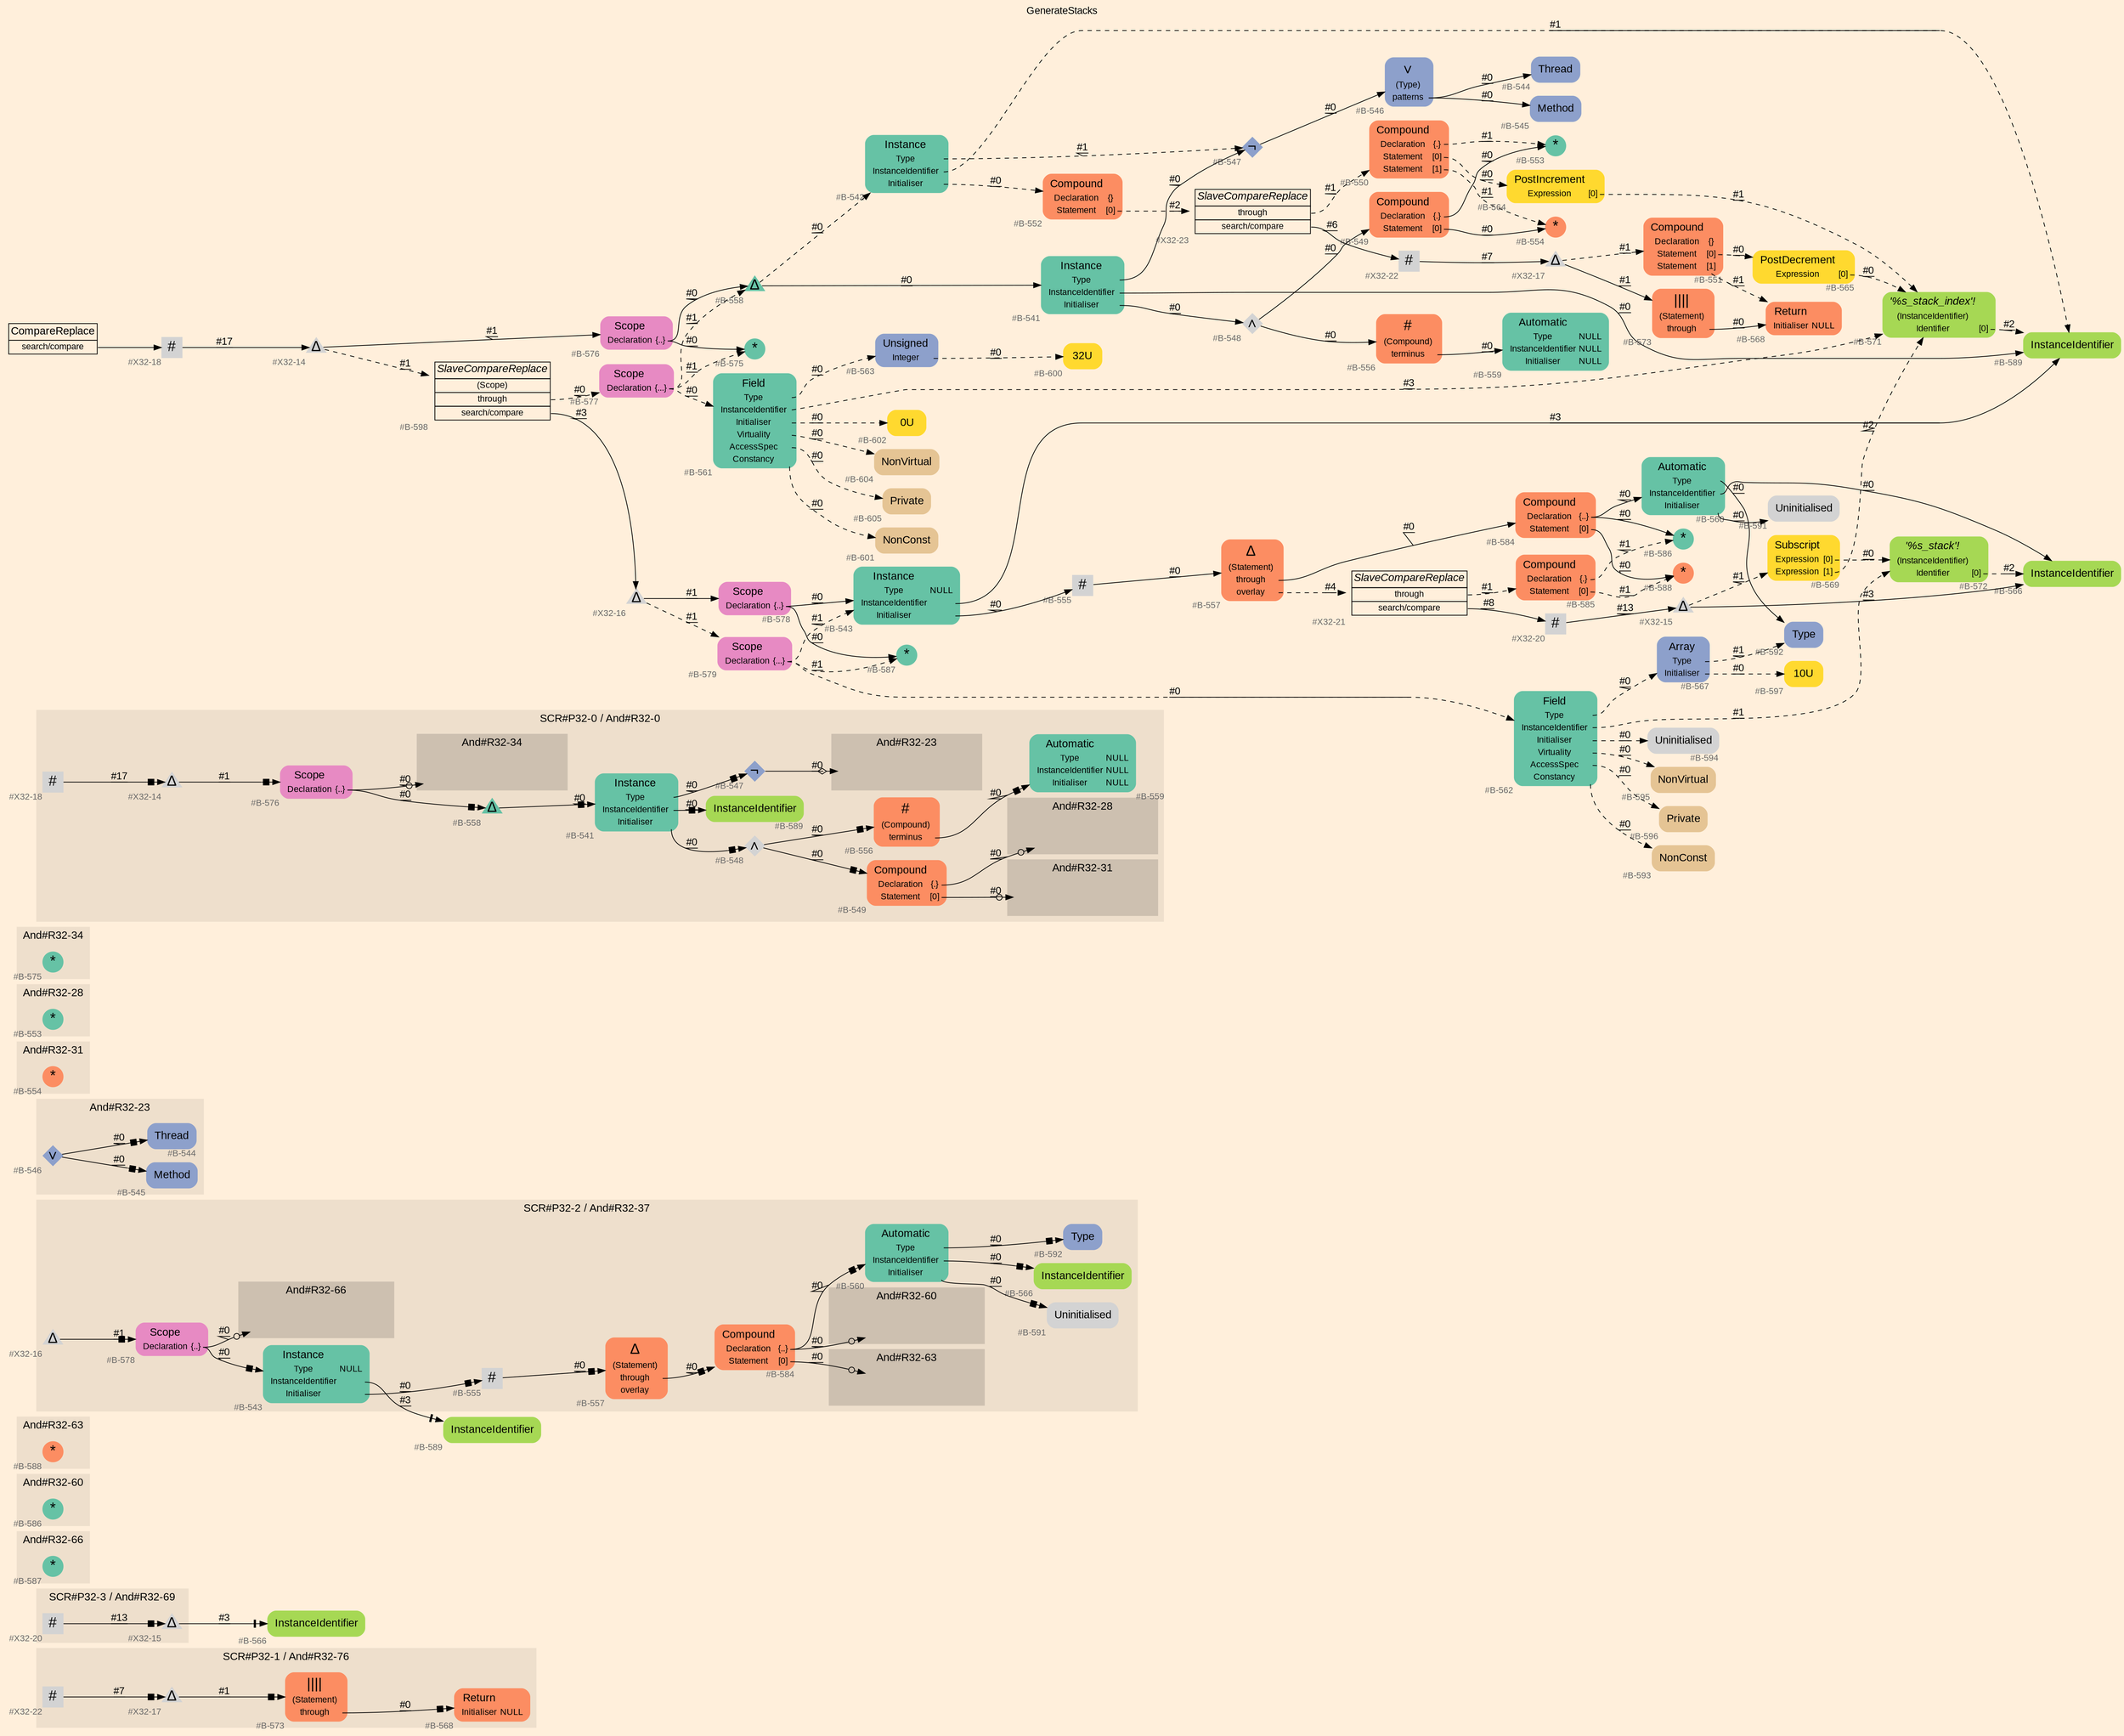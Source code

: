 digraph "GenerateStacks" {
label = "GenerateStacks"
labelloc = t
graph [
    rankdir = "LR"
    ranksep = 0.3
    bgcolor = antiquewhite1
    color = black
    fontcolor = black
    fontname = "Arial"
];
node [
    fontname = "Arial"
];
edge [
    fontname = "Arial"
];

// -------------------- figure And#R32-76 --------------------
// -------- region And#R32-76 ----------
subgraph "clusterAnd#R32-76" {
    label = "SCR#P32-1 / And#R32-76"
    style = "filled"
    color = antiquewhite2
    fontsize = "15"
    // -------- block And#R32-76/#B-568 ----------
    "And#R32-76/#B-568" [
        fillcolor = "/set28/2"
        xlabel = "#B-568"
        fontsize = "12"
        fontcolor = grey40
        shape = "plaintext"
        label = <<TABLE BORDER="0" CELLBORDER="0" CELLSPACING="0">
         <TR><TD><FONT COLOR="black" POINT-SIZE="15">Return</FONT></TD></TR>
         <TR><TD><FONT COLOR="black" POINT-SIZE="12">Initialiser</FONT></TD><TD PORT="port0"><FONT COLOR="black" POINT-SIZE="12">NULL</FONT></TD></TR>
        </TABLE>>
        style = "rounded,filled"
    ];
    
    // -------- block And#R32-76/#B-573 ----------
    "And#R32-76/#B-573" [
        fillcolor = "/set28/2"
        xlabel = "#B-573"
        fontsize = "12"
        fontcolor = grey40
        shape = "plaintext"
        label = <<TABLE BORDER="0" CELLBORDER="0" CELLSPACING="0">
         <TR><TD><FONT COLOR="black" POINT-SIZE="20">||||</FONT></TD></TR>
         <TR><TD><FONT COLOR="black" POINT-SIZE="12">(Statement)</FONT></TD><TD PORT="port0"></TD></TR>
         <TR><TD><FONT COLOR="black" POINT-SIZE="12">through</FONT></TD><TD PORT="port1"></TD></TR>
        </TABLE>>
        style = "rounded,filled"
    ];
    
    // -------- block And#R32-76/#X32-17 ----------
    "And#R32-76/#X32-17" [
        xlabel = "#X32-17"
        fontsize = "12"
        fontcolor = grey40
        shape = "triangle"
        label = <<FONT COLOR="black" POINT-SIZE="20">Δ</FONT>>
        style = "filled"
        penwidth = 0.0
        fixedsize = true
        width = 0.4
        height = 0.4
    ];
    
    // -------- block And#R32-76/#X32-22 ----------
    "And#R32-76/#X32-22" [
        xlabel = "#X32-22"
        fontsize = "12"
        fontcolor = grey40
        shape = "square"
        label = <<FONT COLOR="black" POINT-SIZE="20">#</FONT>>
        style = "filled"
        penwidth = 0.0
        fixedsize = true
        width = 0.4
        height = 0.4
    ];
    
}

"And#R32-76/#B-573":port1 -> "And#R32-76/#B-568" [
    arrowhead="normalnonebox"
    label = "#0"
    decorate = true
    color = black
    fontcolor = black
];

"And#R32-76/#X32-17" -> "And#R32-76/#B-573" [
    arrowhead="normalnonebox"
    label = "#1"
    decorate = true
    color = black
    fontcolor = black
];

"And#R32-76/#X32-22" -> "And#R32-76/#X32-17" [
    arrowhead="normalnonebox"
    label = "#7"
    decorate = true
    color = black
    fontcolor = black
];


// -------------------- figure And#R32-69 --------------------
// -------- region And#R32-69 ----------
subgraph "clusterAnd#R32-69" {
    label = "SCR#P32-3 / And#R32-69"
    style = "filled"
    color = antiquewhite2
    fontsize = "15"
    // -------- block And#R32-69/#X32-15 ----------
    "And#R32-69/#X32-15" [
        xlabel = "#X32-15"
        fontsize = "12"
        fontcolor = grey40
        shape = "triangle"
        label = <<FONT COLOR="black" POINT-SIZE="20">Δ</FONT>>
        style = "filled"
        penwidth = 0.0
        fixedsize = true
        width = 0.4
        height = 0.4
    ];
    
    // -------- block And#R32-69/#X32-20 ----------
    "And#R32-69/#X32-20" [
        xlabel = "#X32-20"
        fontsize = "12"
        fontcolor = grey40
        shape = "square"
        label = <<FONT COLOR="black" POINT-SIZE="20">#</FONT>>
        style = "filled"
        penwidth = 0.0
        fixedsize = true
        width = 0.4
        height = 0.4
    ];
    
}

// -------- block And#R32-69/#B-566 ----------
"And#R32-69/#B-566" [
    fillcolor = "/set28/5"
    xlabel = "#B-566"
    fontsize = "12"
    fontcolor = grey40
    shape = "plaintext"
    label = <<TABLE BORDER="0" CELLBORDER="0" CELLSPACING="0">
     <TR><TD><FONT COLOR="black" POINT-SIZE="15">InstanceIdentifier</FONT></TD></TR>
    </TABLE>>
    style = "rounded,filled"
];

"And#R32-69/#X32-15" -> "And#R32-69/#B-566" [
    arrowhead="normalnonetee"
    label = "#3"
    decorate = true
    color = black
    fontcolor = black
];

"And#R32-69/#X32-20" -> "And#R32-69/#X32-15" [
    arrowhead="normalnonebox"
    label = "#13"
    decorate = true
    color = black
    fontcolor = black
];


// -------------------- figure And#R32-66 --------------------
// -------- region And#R32-66 ----------
subgraph "clusterAnd#R32-66" {
    label = "And#R32-66"
    style = "filled"
    color = antiquewhite2
    fontsize = "15"
    // -------- block And#R32-66/#B-587 ----------
    "And#R32-66/#B-587" [
        fillcolor = "/set28/1"
        xlabel = "#B-587"
        fontsize = "12"
        fontcolor = grey40
        shape = "circle"
        label = <<FONT COLOR="black" POINT-SIZE="20">*</FONT>>
        style = "filled"
        penwidth = 0.0
        fixedsize = true
        width = 0.4
        height = 0.4
    ];
    
}


// -------------------- figure And#R32-60 --------------------
// -------- region And#R32-60 ----------
subgraph "clusterAnd#R32-60" {
    label = "And#R32-60"
    style = "filled"
    color = antiquewhite2
    fontsize = "15"
    // -------- block And#R32-60/#B-586 ----------
    "And#R32-60/#B-586" [
        fillcolor = "/set28/1"
        xlabel = "#B-586"
        fontsize = "12"
        fontcolor = grey40
        shape = "circle"
        label = <<FONT COLOR="black" POINT-SIZE="20">*</FONT>>
        style = "filled"
        penwidth = 0.0
        fixedsize = true
        width = 0.4
        height = 0.4
    ];
    
}


// -------------------- figure And#R32-63 --------------------
// -------- region And#R32-63 ----------
subgraph "clusterAnd#R32-63" {
    label = "And#R32-63"
    style = "filled"
    color = antiquewhite2
    fontsize = "15"
    // -------- block And#R32-63/#B-588 ----------
    "And#R32-63/#B-588" [
        fillcolor = "/set28/2"
        xlabel = "#B-588"
        fontsize = "12"
        fontcolor = grey40
        shape = "circle"
        label = <<FONT COLOR="black" POINT-SIZE="20">*</FONT>>
        style = "filled"
        penwidth = 0.0
        fixedsize = true
        width = 0.4
        height = 0.4
    ];
    
}


// -------------------- figure And#R32-37 --------------------
// -------- region And#R32-37 ----------
subgraph "clusterAnd#R32-37" {
    label = "SCR#P32-2 / And#R32-37"
    style = "filled"
    color = antiquewhite2
    fontsize = "15"
    // -------- block And#R32-37/#B-543 ----------
    "And#R32-37/#B-543" [
        fillcolor = "/set28/1"
        xlabel = "#B-543"
        fontsize = "12"
        fontcolor = grey40
        shape = "plaintext"
        label = <<TABLE BORDER="0" CELLBORDER="0" CELLSPACING="0">
         <TR><TD><FONT COLOR="black" POINT-SIZE="15">Instance</FONT></TD></TR>
         <TR><TD><FONT COLOR="black" POINT-SIZE="12">Type</FONT></TD><TD PORT="port0"><FONT COLOR="black" POINT-SIZE="12">NULL</FONT></TD></TR>
         <TR><TD><FONT COLOR="black" POINT-SIZE="12">InstanceIdentifier</FONT></TD><TD PORT="port1"></TD></TR>
         <TR><TD><FONT COLOR="black" POINT-SIZE="12">Initialiser</FONT></TD><TD PORT="port2"></TD></TR>
        </TABLE>>
        style = "rounded,filled"
    ];
    
    // -------- block And#R32-37/#B-555 ----------
    "And#R32-37/#B-555" [
        xlabel = "#B-555"
        fontsize = "12"
        fontcolor = grey40
        shape = "square"
        label = <<FONT COLOR="black" POINT-SIZE="20">#</FONT>>
        style = "filled"
        penwidth = 0.0
        fixedsize = true
        width = 0.4
        height = 0.4
    ];
    
    // -------- block And#R32-37/#B-557 ----------
    "And#R32-37/#B-557" [
        fillcolor = "/set28/2"
        xlabel = "#B-557"
        fontsize = "12"
        fontcolor = grey40
        shape = "plaintext"
        label = <<TABLE BORDER="0" CELLBORDER="0" CELLSPACING="0">
         <TR><TD><FONT COLOR="black" POINT-SIZE="20">Δ</FONT></TD></TR>
         <TR><TD><FONT COLOR="black" POINT-SIZE="12">(Statement)</FONT></TD><TD PORT="port0"></TD></TR>
         <TR><TD><FONT COLOR="black" POINT-SIZE="12">through</FONT></TD><TD PORT="port1"></TD></TR>
         <TR><TD><FONT COLOR="black" POINT-SIZE="12">overlay</FONT></TD><TD PORT="port2"></TD></TR>
        </TABLE>>
        style = "rounded,filled"
    ];
    
    // -------- block And#R32-37/#B-560 ----------
    "And#R32-37/#B-560" [
        fillcolor = "/set28/1"
        xlabel = "#B-560"
        fontsize = "12"
        fontcolor = grey40
        shape = "plaintext"
        label = <<TABLE BORDER="0" CELLBORDER="0" CELLSPACING="0">
         <TR><TD><FONT COLOR="black" POINT-SIZE="15">Automatic</FONT></TD></TR>
         <TR><TD><FONT COLOR="black" POINT-SIZE="12">Type</FONT></TD><TD PORT="port0"></TD></TR>
         <TR><TD><FONT COLOR="black" POINT-SIZE="12">InstanceIdentifier</FONT></TD><TD PORT="port1"></TD></TR>
         <TR><TD><FONT COLOR="black" POINT-SIZE="12">Initialiser</FONT></TD><TD PORT="port2"></TD></TR>
        </TABLE>>
        style = "rounded,filled"
    ];
    
    // -------- block And#R32-37/#B-566 ----------
    "And#R32-37/#B-566" [
        fillcolor = "/set28/5"
        xlabel = "#B-566"
        fontsize = "12"
        fontcolor = grey40
        shape = "plaintext"
        label = <<TABLE BORDER="0" CELLBORDER="0" CELLSPACING="0">
         <TR><TD><FONT COLOR="black" POINT-SIZE="15">InstanceIdentifier</FONT></TD></TR>
        </TABLE>>
        style = "rounded,filled"
    ];
    
    // -------- block And#R32-37/#B-578 ----------
    "And#R32-37/#B-578" [
        fillcolor = "/set28/4"
        xlabel = "#B-578"
        fontsize = "12"
        fontcolor = grey40
        shape = "plaintext"
        label = <<TABLE BORDER="0" CELLBORDER="0" CELLSPACING="0">
         <TR><TD><FONT COLOR="black" POINT-SIZE="15">Scope</FONT></TD></TR>
         <TR><TD><FONT COLOR="black" POINT-SIZE="12">Declaration</FONT></TD><TD PORT="port0"><FONT COLOR="black" POINT-SIZE="12">{..}</FONT></TD></TR>
        </TABLE>>
        style = "rounded,filled"
    ];
    
    // -------- block And#R32-37/#B-584 ----------
    "And#R32-37/#B-584" [
        fillcolor = "/set28/2"
        xlabel = "#B-584"
        fontsize = "12"
        fontcolor = grey40
        shape = "plaintext"
        label = <<TABLE BORDER="0" CELLBORDER="0" CELLSPACING="0">
         <TR><TD><FONT COLOR="black" POINT-SIZE="15">Compound</FONT></TD></TR>
         <TR><TD><FONT COLOR="black" POINT-SIZE="12">Declaration</FONT></TD><TD PORT="port0"><FONT COLOR="black" POINT-SIZE="12">{..}</FONT></TD></TR>
         <TR><TD><FONT COLOR="black" POINT-SIZE="12">Statement</FONT></TD><TD PORT="port1"><FONT COLOR="black" POINT-SIZE="12">[0]</FONT></TD></TR>
        </TABLE>>
        style = "rounded,filled"
    ];
    
    // -------- block And#R32-37/#B-591 ----------
    "And#R32-37/#B-591" [
        xlabel = "#B-591"
        fontsize = "12"
        fontcolor = grey40
        shape = "plaintext"
        label = <<TABLE BORDER="0" CELLBORDER="0" CELLSPACING="0">
         <TR><TD><FONT COLOR="black" POINT-SIZE="15">Uninitialised</FONT></TD></TR>
        </TABLE>>
        style = "rounded,filled"
    ];
    
    // -------- block And#R32-37/#B-592 ----------
    "And#R32-37/#B-592" [
        fillcolor = "/set28/3"
        xlabel = "#B-592"
        fontsize = "12"
        fontcolor = grey40
        shape = "plaintext"
        label = <<TABLE BORDER="0" CELLBORDER="0" CELLSPACING="0">
         <TR><TD><FONT COLOR="black" POINT-SIZE="15">Type</FONT></TD></TR>
        </TABLE>>
        style = "rounded,filled"
    ];
    
    // -------- block And#R32-37/#X32-16 ----------
    "And#R32-37/#X32-16" [
        xlabel = "#X32-16"
        fontsize = "12"
        fontcolor = grey40
        shape = "triangle"
        label = <<FONT COLOR="black" POINT-SIZE="20">Δ</FONT>>
        style = "filled"
        penwidth = 0.0
        fixedsize = true
        width = 0.4
        height = 0.4
    ];
    
    // -------- region And#R32-37/And#R32-63 ----------
    subgraph "clusterAnd#R32-37/And#R32-63" {
        label = "And#R32-63"
        style = "filled"
        color = antiquewhite3
        fontsize = "15"
        // -------- block And#R32-37/And#R32-63/#B-588 ----------
        "And#R32-37/And#R32-63/#B-588" [
            fillcolor = "/set28/2"
            xlabel = "#B-588"
            fontsize = "12"
            fontcolor = grey40
            shape = "none"
            style = "invisible"
        ];
        
    }
    
    // -------- region And#R32-37/And#R32-60 ----------
    subgraph "clusterAnd#R32-37/And#R32-60" {
        label = "And#R32-60"
        style = "filled"
        color = antiquewhite3
        fontsize = "15"
        // -------- block And#R32-37/And#R32-60/#B-586 ----------
        "And#R32-37/And#R32-60/#B-586" [
            fillcolor = "/set28/1"
            xlabel = "#B-586"
            fontsize = "12"
            fontcolor = grey40
            shape = "none"
            style = "invisible"
        ];
        
    }
    
    // -------- region And#R32-37/And#R32-66 ----------
    subgraph "clusterAnd#R32-37/And#R32-66" {
        label = "And#R32-66"
        style = "filled"
        color = antiquewhite3
        fontsize = "15"
        // -------- block And#R32-37/And#R32-66/#B-587 ----------
        "And#R32-37/And#R32-66/#B-587" [
            fillcolor = "/set28/1"
            xlabel = "#B-587"
            fontsize = "12"
            fontcolor = grey40
            shape = "none"
            style = "invisible"
        ];
        
    }
    
}

// -------- block And#R32-37/#B-589 ----------
"And#R32-37/#B-589" [
    fillcolor = "/set28/5"
    xlabel = "#B-589"
    fontsize = "12"
    fontcolor = grey40
    shape = "plaintext"
    label = <<TABLE BORDER="0" CELLBORDER="0" CELLSPACING="0">
     <TR><TD><FONT COLOR="black" POINT-SIZE="15">InstanceIdentifier</FONT></TD></TR>
    </TABLE>>
    style = "rounded,filled"
];

"And#R32-37/#B-543":port1 -> "And#R32-37/#B-589" [
    arrowhead="normalnonetee"
    label = "#3"
    decorate = true
    color = black
    fontcolor = black
];

"And#R32-37/#B-543":port2 -> "And#R32-37/#B-555" [
    arrowhead="normalnonebox"
    label = "#0"
    decorate = true
    color = black
    fontcolor = black
];

"And#R32-37/#B-555" -> "And#R32-37/#B-557" [
    arrowhead="normalnonebox"
    label = "#0"
    decorate = true
    color = black
    fontcolor = black
];

"And#R32-37/#B-557":port1 -> "And#R32-37/#B-584" [
    arrowhead="normalnonebox"
    label = "#0"
    decorate = true
    color = black
    fontcolor = black
];

"And#R32-37/#B-560":port0 -> "And#R32-37/#B-592" [
    arrowhead="normalnonebox"
    label = "#0"
    decorate = true
    color = black
    fontcolor = black
];

"And#R32-37/#B-560":port1 -> "And#R32-37/#B-566" [
    arrowhead="normalnonebox"
    label = "#0"
    decorate = true
    color = black
    fontcolor = black
];

"And#R32-37/#B-560":port2 -> "And#R32-37/#B-591" [
    arrowhead="normalnonebox"
    label = "#0"
    decorate = true
    color = black
    fontcolor = black
];

"And#R32-37/#B-578":port0 -> "And#R32-37/And#R32-66/#B-587" [
    arrowhead="normalnoneodot"
    label = "#0"
    decorate = true
    color = black
    fontcolor = black
];

"And#R32-37/#B-578":port0 -> "And#R32-37/#B-543" [
    arrowhead="normalnonebox"
    label = "#0"
    decorate = true
    color = black
    fontcolor = black
];

"And#R32-37/#B-584":port0 -> "And#R32-37/And#R32-60/#B-586" [
    arrowhead="normalnoneodot"
    label = "#0"
    decorate = true
    color = black
    fontcolor = black
];

"And#R32-37/#B-584":port0 -> "And#R32-37/#B-560" [
    arrowhead="normalnonebox"
    label = "#0"
    decorate = true
    color = black
    fontcolor = black
];

"And#R32-37/#B-584":port1 -> "And#R32-37/And#R32-63/#B-588" [
    arrowhead="normalnoneodot"
    label = "#0"
    decorate = true
    color = black
    fontcolor = black
];

"And#R32-37/#X32-16" -> "And#R32-37/#B-578" [
    arrowhead="normalnonebox"
    label = "#1"
    decorate = true
    color = black
    fontcolor = black
];


// -------------------- figure And#R32-23 --------------------
// -------- region And#R32-23 ----------
subgraph "clusterAnd#R32-23" {
    label = "And#R32-23"
    style = "filled"
    color = antiquewhite2
    fontsize = "15"
    // -------- block And#R32-23/#B-544 ----------
    "And#R32-23/#B-544" [
        fillcolor = "/set28/3"
        xlabel = "#B-544"
        fontsize = "12"
        fontcolor = grey40
        shape = "plaintext"
        label = <<TABLE BORDER="0" CELLBORDER="0" CELLSPACING="0">
         <TR><TD><FONT COLOR="black" POINT-SIZE="15">Thread</FONT></TD></TR>
        </TABLE>>
        style = "rounded,filled"
    ];
    
    // -------- block And#R32-23/#B-545 ----------
    "And#R32-23/#B-545" [
        fillcolor = "/set28/3"
        xlabel = "#B-545"
        fontsize = "12"
        fontcolor = grey40
        shape = "plaintext"
        label = <<TABLE BORDER="0" CELLBORDER="0" CELLSPACING="0">
         <TR><TD><FONT COLOR="black" POINT-SIZE="15">Method</FONT></TD></TR>
        </TABLE>>
        style = "rounded,filled"
    ];
    
    // -------- block And#R32-23/#B-546 ----------
    "And#R32-23/#B-546" [
        fillcolor = "/set28/3"
        xlabel = "#B-546"
        fontsize = "12"
        fontcolor = grey40
        shape = "diamond"
        label = <<FONT COLOR="black" POINT-SIZE="20">∨</FONT>>
        style = "filled"
        penwidth = 0.0
        fixedsize = true
        width = 0.4
        height = 0.4
    ];
    
}

"And#R32-23/#B-546" -> "And#R32-23/#B-544" [
    arrowhead="normalnonebox"
    label = "#0"
    decorate = true
    color = black
    fontcolor = black
];

"And#R32-23/#B-546" -> "And#R32-23/#B-545" [
    arrowhead="normalnonebox"
    label = "#0"
    decorate = true
    color = black
    fontcolor = black
];


// -------------------- figure And#R32-31 --------------------
// -------- region And#R32-31 ----------
subgraph "clusterAnd#R32-31" {
    label = "And#R32-31"
    style = "filled"
    color = antiquewhite2
    fontsize = "15"
    // -------- block And#R32-31/#B-554 ----------
    "And#R32-31/#B-554" [
        fillcolor = "/set28/2"
        xlabel = "#B-554"
        fontsize = "12"
        fontcolor = grey40
        shape = "circle"
        label = <<FONT COLOR="black" POINT-SIZE="20">*</FONT>>
        style = "filled"
        penwidth = 0.0
        fixedsize = true
        width = 0.4
        height = 0.4
    ];
    
}


// -------------------- figure And#R32-28 --------------------
// -------- region And#R32-28 ----------
subgraph "clusterAnd#R32-28" {
    label = "And#R32-28"
    style = "filled"
    color = antiquewhite2
    fontsize = "15"
    // -------- block And#R32-28/#B-553 ----------
    "And#R32-28/#B-553" [
        fillcolor = "/set28/1"
        xlabel = "#B-553"
        fontsize = "12"
        fontcolor = grey40
        shape = "circle"
        label = <<FONT COLOR="black" POINT-SIZE="20">*</FONT>>
        style = "filled"
        penwidth = 0.0
        fixedsize = true
        width = 0.4
        height = 0.4
    ];
    
}


// -------------------- figure And#R32-34 --------------------
// -------- region And#R32-34 ----------
subgraph "clusterAnd#R32-34" {
    label = "And#R32-34"
    style = "filled"
    color = antiquewhite2
    fontsize = "15"
    // -------- block And#R32-34/#B-575 ----------
    "And#R32-34/#B-575" [
        fillcolor = "/set28/1"
        xlabel = "#B-575"
        fontsize = "12"
        fontcolor = grey40
        shape = "circle"
        label = <<FONT COLOR="black" POINT-SIZE="20">*</FONT>>
        style = "filled"
        penwidth = 0.0
        fixedsize = true
        width = 0.4
        height = 0.4
    ];
    
}


// -------------------- figure And#R32-0 --------------------
// -------- region And#R32-0 ----------
subgraph "clusterAnd#R32-0" {
    label = "SCR#P32-0 / And#R32-0"
    style = "filled"
    color = antiquewhite2
    fontsize = "15"
    // -------- block And#R32-0/#B-541 ----------
    "And#R32-0/#B-541" [
        fillcolor = "/set28/1"
        xlabel = "#B-541"
        fontsize = "12"
        fontcolor = grey40
        shape = "plaintext"
        label = <<TABLE BORDER="0" CELLBORDER="0" CELLSPACING="0">
         <TR><TD><FONT COLOR="black" POINT-SIZE="15">Instance</FONT></TD></TR>
         <TR><TD><FONT COLOR="black" POINT-SIZE="12">Type</FONT></TD><TD PORT="port0"></TD></TR>
         <TR><TD><FONT COLOR="black" POINT-SIZE="12">InstanceIdentifier</FONT></TD><TD PORT="port1"></TD></TR>
         <TR><TD><FONT COLOR="black" POINT-SIZE="12">Initialiser</FONT></TD><TD PORT="port2"></TD></TR>
        </TABLE>>
        style = "rounded,filled"
    ];
    
    // -------- block And#R32-0/#B-547 ----------
    "And#R32-0/#B-547" [
        fillcolor = "/set28/3"
        xlabel = "#B-547"
        fontsize = "12"
        fontcolor = grey40
        shape = "diamond"
        label = <<FONT COLOR="black" POINT-SIZE="20">¬</FONT>>
        style = "filled"
        penwidth = 0.0
        fixedsize = true
        width = 0.4
        height = 0.4
    ];
    
    // -------- block And#R32-0/#B-548 ----------
    "And#R32-0/#B-548" [
        xlabel = "#B-548"
        fontsize = "12"
        fontcolor = grey40
        shape = "diamond"
        label = <<FONT COLOR="black" POINT-SIZE="20">∧</FONT>>
        style = "filled"
        penwidth = 0.0
        fixedsize = true
        width = 0.4
        height = 0.4
    ];
    
    // -------- block And#R32-0/#B-549 ----------
    "And#R32-0/#B-549" [
        fillcolor = "/set28/2"
        xlabel = "#B-549"
        fontsize = "12"
        fontcolor = grey40
        shape = "plaintext"
        label = <<TABLE BORDER="0" CELLBORDER="0" CELLSPACING="0">
         <TR><TD><FONT COLOR="black" POINT-SIZE="15">Compound</FONT></TD></TR>
         <TR><TD><FONT COLOR="black" POINT-SIZE="12">Declaration</FONT></TD><TD PORT="port0"><FONT COLOR="black" POINT-SIZE="12">{.}</FONT></TD></TR>
         <TR><TD><FONT COLOR="black" POINT-SIZE="12">Statement</FONT></TD><TD PORT="port1"><FONT COLOR="black" POINT-SIZE="12">[0]</FONT></TD></TR>
        </TABLE>>
        style = "rounded,filled"
    ];
    
    // -------- block And#R32-0/#B-556 ----------
    "And#R32-0/#B-556" [
        fillcolor = "/set28/2"
        xlabel = "#B-556"
        fontsize = "12"
        fontcolor = grey40
        shape = "plaintext"
        label = <<TABLE BORDER="0" CELLBORDER="0" CELLSPACING="0">
         <TR><TD><FONT COLOR="black" POINT-SIZE="20">#</FONT></TD></TR>
         <TR><TD><FONT COLOR="black" POINT-SIZE="12">(Compound)</FONT></TD><TD PORT="port0"></TD></TR>
         <TR><TD><FONT COLOR="black" POINT-SIZE="12">terminus</FONT></TD><TD PORT="port1"></TD></TR>
        </TABLE>>
        style = "rounded,filled"
    ];
    
    // -------- block And#R32-0/#B-558 ----------
    "And#R32-0/#B-558" [
        fillcolor = "/set28/1"
        xlabel = "#B-558"
        fontsize = "12"
        fontcolor = grey40
        shape = "triangle"
        label = <<FONT COLOR="black" POINT-SIZE="20">Δ</FONT>>
        style = "filled"
        penwidth = 0.0
        fixedsize = true
        width = 0.4
        height = 0.4
    ];
    
    // -------- block And#R32-0/#B-559 ----------
    "And#R32-0/#B-559" [
        fillcolor = "/set28/1"
        xlabel = "#B-559"
        fontsize = "12"
        fontcolor = grey40
        shape = "plaintext"
        label = <<TABLE BORDER="0" CELLBORDER="0" CELLSPACING="0">
         <TR><TD><FONT COLOR="black" POINT-SIZE="15">Automatic</FONT></TD></TR>
         <TR><TD><FONT COLOR="black" POINT-SIZE="12">Type</FONT></TD><TD PORT="port0"><FONT COLOR="black" POINT-SIZE="12">NULL</FONT></TD></TR>
         <TR><TD><FONT COLOR="black" POINT-SIZE="12">InstanceIdentifier</FONT></TD><TD PORT="port1"><FONT COLOR="black" POINT-SIZE="12">NULL</FONT></TD></TR>
         <TR><TD><FONT COLOR="black" POINT-SIZE="12">Initialiser</FONT></TD><TD PORT="port2"><FONT COLOR="black" POINT-SIZE="12">NULL</FONT></TD></TR>
        </TABLE>>
        style = "rounded,filled"
    ];
    
    // -------- block And#R32-0/#B-576 ----------
    "And#R32-0/#B-576" [
        fillcolor = "/set28/4"
        xlabel = "#B-576"
        fontsize = "12"
        fontcolor = grey40
        shape = "plaintext"
        label = <<TABLE BORDER="0" CELLBORDER="0" CELLSPACING="0">
         <TR><TD><FONT COLOR="black" POINT-SIZE="15">Scope</FONT></TD></TR>
         <TR><TD><FONT COLOR="black" POINT-SIZE="12">Declaration</FONT></TD><TD PORT="port0"><FONT COLOR="black" POINT-SIZE="12">{..}</FONT></TD></TR>
        </TABLE>>
        style = "rounded,filled"
    ];
    
    // -------- block And#R32-0/#B-589 ----------
    "And#R32-0/#B-589" [
        fillcolor = "/set28/5"
        xlabel = "#B-589"
        fontsize = "12"
        fontcolor = grey40
        shape = "plaintext"
        label = <<TABLE BORDER="0" CELLBORDER="0" CELLSPACING="0">
         <TR><TD><FONT COLOR="black" POINT-SIZE="15">InstanceIdentifier</FONT></TD></TR>
        </TABLE>>
        style = "rounded,filled"
    ];
    
    // -------- block And#R32-0/#X32-14 ----------
    "And#R32-0/#X32-14" [
        xlabel = "#X32-14"
        fontsize = "12"
        fontcolor = grey40
        shape = "triangle"
        label = <<FONT COLOR="black" POINT-SIZE="20">Δ</FONT>>
        style = "filled"
        penwidth = 0.0
        fixedsize = true
        width = 0.4
        height = 0.4
    ];
    
    // -------- block And#R32-0/#X32-18 ----------
    "And#R32-0/#X32-18" [
        xlabel = "#X32-18"
        fontsize = "12"
        fontcolor = grey40
        shape = "square"
        label = <<FONT COLOR="black" POINT-SIZE="20">#</FONT>>
        style = "filled"
        penwidth = 0.0
        fixedsize = true
        width = 0.4
        height = 0.4
    ];
    
    // -------- region And#R32-0/And#R32-34 ----------
    subgraph "clusterAnd#R32-0/And#R32-34" {
        label = "And#R32-34"
        style = "filled"
        color = antiquewhite3
        fontsize = "15"
        // -------- block And#R32-0/And#R32-34/#B-575 ----------
        "And#R32-0/And#R32-34/#B-575" [
            fillcolor = "/set28/1"
            xlabel = "#B-575"
            fontsize = "12"
            fontcolor = grey40
            shape = "none"
            style = "invisible"
        ];
        
    }
    
    // -------- region And#R32-0/And#R32-28 ----------
    subgraph "clusterAnd#R32-0/And#R32-28" {
        label = "And#R32-28"
        style = "filled"
        color = antiquewhite3
        fontsize = "15"
        // -------- block And#R32-0/And#R32-28/#B-553 ----------
        "And#R32-0/And#R32-28/#B-553" [
            fillcolor = "/set28/1"
            xlabel = "#B-553"
            fontsize = "12"
            fontcolor = grey40
            shape = "none"
            style = "invisible"
        ];
        
    }
    
    // -------- region And#R32-0/And#R32-31 ----------
    subgraph "clusterAnd#R32-0/And#R32-31" {
        label = "And#R32-31"
        style = "filled"
        color = antiquewhite3
        fontsize = "15"
        // -------- block And#R32-0/And#R32-31/#B-554 ----------
        "And#R32-0/And#R32-31/#B-554" [
            fillcolor = "/set28/2"
            xlabel = "#B-554"
            fontsize = "12"
            fontcolor = grey40
            shape = "none"
            style = "invisible"
        ];
        
    }
    
    // -------- region And#R32-0/And#R32-23 ----------
    subgraph "clusterAnd#R32-0/And#R32-23" {
        label = "And#R32-23"
        style = "filled"
        color = antiquewhite3
        fontsize = "15"
        // -------- block And#R32-0/And#R32-23/#B-546 ----------
        "And#R32-0/And#R32-23/#B-546" [
            fillcolor = "/set28/3"
            xlabel = "#B-546"
            fontsize = "12"
            fontcolor = grey40
            shape = "none"
            style = "invisible"
        ];
        
    }
    
}

"And#R32-0/#B-541":port0 -> "And#R32-0/#B-547" [
    arrowhead="normalnonebox"
    label = "#0"
    decorate = true
    color = black
    fontcolor = black
];

"And#R32-0/#B-541":port1 -> "And#R32-0/#B-589" [
    arrowhead="normalnonebox"
    label = "#0"
    decorate = true
    color = black
    fontcolor = black
];

"And#R32-0/#B-541":port2 -> "And#R32-0/#B-548" [
    arrowhead="normalnonebox"
    label = "#0"
    decorate = true
    color = black
    fontcolor = black
];

"And#R32-0/#B-547" -> "And#R32-0/And#R32-23/#B-546" [
    arrowhead="normalnoneodiamond"
    label = "#0"
    decorate = true
    color = black
    fontcolor = black
];

"And#R32-0/#B-548" -> "And#R32-0/#B-549" [
    arrowhead="normalnonebox"
    label = "#0"
    decorate = true
    color = black
    fontcolor = black
];

"And#R32-0/#B-548" -> "And#R32-0/#B-556" [
    arrowhead="normalnonebox"
    label = "#0"
    decorate = true
    color = black
    fontcolor = black
];

"And#R32-0/#B-549":port0 -> "And#R32-0/And#R32-28/#B-553" [
    arrowhead="normalnoneodot"
    label = "#0"
    decorate = true
    color = black
    fontcolor = black
];

"And#R32-0/#B-549":port1 -> "And#R32-0/And#R32-31/#B-554" [
    arrowhead="normalnoneodot"
    label = "#0"
    decorate = true
    color = black
    fontcolor = black
];

"And#R32-0/#B-556":port1 -> "And#R32-0/#B-559" [
    arrowhead="normalnonebox"
    label = "#0"
    decorate = true
    color = black
    fontcolor = black
];

"And#R32-0/#B-558" -> "And#R32-0/#B-541" [
    arrowhead="normalnonebox"
    label = "#0"
    decorate = true
    color = black
    fontcolor = black
];

"And#R32-0/#B-576":port0 -> "And#R32-0/#B-558" [
    arrowhead="normalnonebox"
    label = "#0"
    decorate = true
    color = black
    fontcolor = black
];

"And#R32-0/#B-576":port0 -> "And#R32-0/And#R32-34/#B-575" [
    arrowhead="normalnoneodot"
    label = "#0"
    decorate = true
    color = black
    fontcolor = black
];

"And#R32-0/#X32-14" -> "And#R32-0/#B-576" [
    arrowhead="normalnonebox"
    label = "#1"
    decorate = true
    color = black
    fontcolor = black
];

"And#R32-0/#X32-18" -> "And#R32-0/#X32-14" [
    arrowhead="normalnonebox"
    label = "#17"
    decorate = true
    color = black
    fontcolor = black
];


// -------------------- transformation figure --------------------
// -------- block CR#X32-19 ----------
"CR#X32-19" [
    fillcolor = antiquewhite1
    fontsize = "12"
    fontcolor = grey40
    shape = "plaintext"
    label = <<TABLE BORDER="0" CELLBORDER="1" CELLSPACING="0">
     <TR><TD><FONT COLOR="black" POINT-SIZE="15">CompareReplace</FONT></TD></TR>
     <TR><TD PORT="port0"><FONT COLOR="black" POINT-SIZE="12">search/compare</FONT></TD></TR>
    </TABLE>>
    style = "filled"
    color = black
];

// -------- block #X32-18 ----------
"#X32-18" [
    xlabel = "#X32-18"
    fontsize = "12"
    fontcolor = grey40
    shape = "square"
    label = <<FONT COLOR="black" POINT-SIZE="20">#</FONT>>
    style = "filled"
    penwidth = 0.0
    fixedsize = true
    width = 0.4
    height = 0.4
];

// -------- block #X32-14 ----------
"#X32-14" [
    xlabel = "#X32-14"
    fontsize = "12"
    fontcolor = grey40
    shape = "triangle"
    label = <<FONT COLOR="black" POINT-SIZE="20">Δ</FONT>>
    style = "filled"
    penwidth = 0.0
    fixedsize = true
    width = 0.4
    height = 0.4
];

// -------- block #B-576 ----------
"#B-576" [
    fillcolor = "/set28/4"
    xlabel = "#B-576"
    fontsize = "12"
    fontcolor = grey40
    shape = "plaintext"
    label = <<TABLE BORDER="0" CELLBORDER="0" CELLSPACING="0">
     <TR><TD><FONT COLOR="black" POINT-SIZE="15">Scope</FONT></TD></TR>
     <TR><TD><FONT COLOR="black" POINT-SIZE="12">Declaration</FONT></TD><TD PORT="port0"><FONT COLOR="black" POINT-SIZE="12">{..}</FONT></TD></TR>
    </TABLE>>
    style = "rounded,filled"
];

// -------- block #B-558 ----------
"#B-558" [
    fillcolor = "/set28/1"
    xlabel = "#B-558"
    fontsize = "12"
    fontcolor = grey40
    shape = "triangle"
    label = <<FONT COLOR="black" POINT-SIZE="20">Δ</FONT>>
    style = "filled"
    penwidth = 0.0
    fixedsize = true
    width = 0.4
    height = 0.4
];

// -------- block #B-541 ----------
"#B-541" [
    fillcolor = "/set28/1"
    xlabel = "#B-541"
    fontsize = "12"
    fontcolor = grey40
    shape = "plaintext"
    label = <<TABLE BORDER="0" CELLBORDER="0" CELLSPACING="0">
     <TR><TD><FONT COLOR="black" POINT-SIZE="15">Instance</FONT></TD></TR>
     <TR><TD><FONT COLOR="black" POINT-SIZE="12">Type</FONT></TD><TD PORT="port0"></TD></TR>
     <TR><TD><FONT COLOR="black" POINT-SIZE="12">InstanceIdentifier</FONT></TD><TD PORT="port1"></TD></TR>
     <TR><TD><FONT COLOR="black" POINT-SIZE="12">Initialiser</FONT></TD><TD PORT="port2"></TD></TR>
    </TABLE>>
    style = "rounded,filled"
];

// -------- block #B-547 ----------
"#B-547" [
    fillcolor = "/set28/3"
    xlabel = "#B-547"
    fontsize = "12"
    fontcolor = grey40
    shape = "diamond"
    label = <<FONT COLOR="black" POINT-SIZE="20">¬</FONT>>
    style = "filled"
    penwidth = 0.0
    fixedsize = true
    width = 0.4
    height = 0.4
];

// -------- block #B-546 ----------
"#B-546" [
    fillcolor = "/set28/3"
    xlabel = "#B-546"
    fontsize = "12"
    fontcolor = grey40
    shape = "plaintext"
    label = <<TABLE BORDER="0" CELLBORDER="0" CELLSPACING="0">
     <TR><TD><FONT COLOR="black" POINT-SIZE="20">∨</FONT></TD></TR>
     <TR><TD><FONT COLOR="black" POINT-SIZE="12">(Type)</FONT></TD><TD PORT="port0"></TD></TR>
     <TR><TD><FONT COLOR="black" POINT-SIZE="12">patterns</FONT></TD><TD PORT="port1"></TD></TR>
    </TABLE>>
    style = "rounded,filled"
];

// -------- block #B-544 ----------
"#B-544" [
    fillcolor = "/set28/3"
    xlabel = "#B-544"
    fontsize = "12"
    fontcolor = grey40
    shape = "plaintext"
    label = <<TABLE BORDER="0" CELLBORDER="0" CELLSPACING="0">
     <TR><TD><FONT COLOR="black" POINT-SIZE="15">Thread</FONT></TD></TR>
    </TABLE>>
    style = "rounded,filled"
];

// -------- block #B-545 ----------
"#B-545" [
    fillcolor = "/set28/3"
    xlabel = "#B-545"
    fontsize = "12"
    fontcolor = grey40
    shape = "plaintext"
    label = <<TABLE BORDER="0" CELLBORDER="0" CELLSPACING="0">
     <TR><TD><FONT COLOR="black" POINT-SIZE="15">Method</FONT></TD></TR>
    </TABLE>>
    style = "rounded,filled"
];

// -------- block #B-589 ----------
"#B-589" [
    fillcolor = "/set28/5"
    xlabel = "#B-589"
    fontsize = "12"
    fontcolor = grey40
    shape = "plaintext"
    label = <<TABLE BORDER="0" CELLBORDER="0" CELLSPACING="0">
     <TR><TD><FONT COLOR="black" POINT-SIZE="15">InstanceIdentifier</FONT></TD></TR>
    </TABLE>>
    style = "rounded,filled"
];

// -------- block #B-548 ----------
"#B-548" [
    xlabel = "#B-548"
    fontsize = "12"
    fontcolor = grey40
    shape = "diamond"
    label = <<FONT COLOR="black" POINT-SIZE="20">∧</FONT>>
    style = "filled"
    penwidth = 0.0
    fixedsize = true
    width = 0.4
    height = 0.4
];

// -------- block #B-549 ----------
"#B-549" [
    fillcolor = "/set28/2"
    xlabel = "#B-549"
    fontsize = "12"
    fontcolor = grey40
    shape = "plaintext"
    label = <<TABLE BORDER="0" CELLBORDER="0" CELLSPACING="0">
     <TR><TD><FONT COLOR="black" POINT-SIZE="15">Compound</FONT></TD></TR>
     <TR><TD><FONT COLOR="black" POINT-SIZE="12">Declaration</FONT></TD><TD PORT="port0"><FONT COLOR="black" POINT-SIZE="12">{.}</FONT></TD></TR>
     <TR><TD><FONT COLOR="black" POINT-SIZE="12">Statement</FONT></TD><TD PORT="port1"><FONT COLOR="black" POINT-SIZE="12">[0]</FONT></TD></TR>
    </TABLE>>
    style = "rounded,filled"
];

// -------- block #B-553 ----------
"#B-553" [
    fillcolor = "/set28/1"
    xlabel = "#B-553"
    fontsize = "12"
    fontcolor = grey40
    shape = "circle"
    label = <<FONT COLOR="black" POINT-SIZE="20">*</FONT>>
    style = "filled"
    penwidth = 0.0
    fixedsize = true
    width = 0.4
    height = 0.4
];

// -------- block #B-554 ----------
"#B-554" [
    fillcolor = "/set28/2"
    xlabel = "#B-554"
    fontsize = "12"
    fontcolor = grey40
    shape = "circle"
    label = <<FONT COLOR="black" POINT-SIZE="20">*</FONT>>
    style = "filled"
    penwidth = 0.0
    fixedsize = true
    width = 0.4
    height = 0.4
];

// -------- block #B-556 ----------
"#B-556" [
    fillcolor = "/set28/2"
    xlabel = "#B-556"
    fontsize = "12"
    fontcolor = grey40
    shape = "plaintext"
    label = <<TABLE BORDER="0" CELLBORDER="0" CELLSPACING="0">
     <TR><TD><FONT COLOR="black" POINT-SIZE="20">#</FONT></TD></TR>
     <TR><TD><FONT COLOR="black" POINT-SIZE="12">(Compound)</FONT></TD><TD PORT="port0"></TD></TR>
     <TR><TD><FONT COLOR="black" POINT-SIZE="12">terminus</FONT></TD><TD PORT="port1"></TD></TR>
    </TABLE>>
    style = "rounded,filled"
];

// -------- block #B-559 ----------
"#B-559" [
    fillcolor = "/set28/1"
    xlabel = "#B-559"
    fontsize = "12"
    fontcolor = grey40
    shape = "plaintext"
    label = <<TABLE BORDER="0" CELLBORDER="0" CELLSPACING="0">
     <TR><TD><FONT COLOR="black" POINT-SIZE="15">Automatic</FONT></TD></TR>
     <TR><TD><FONT COLOR="black" POINT-SIZE="12">Type</FONT></TD><TD PORT="port0"><FONT COLOR="black" POINT-SIZE="12">NULL</FONT></TD></TR>
     <TR><TD><FONT COLOR="black" POINT-SIZE="12">InstanceIdentifier</FONT></TD><TD PORT="port1"><FONT COLOR="black" POINT-SIZE="12">NULL</FONT></TD></TR>
     <TR><TD><FONT COLOR="black" POINT-SIZE="12">Initialiser</FONT></TD><TD PORT="port2"><FONT COLOR="black" POINT-SIZE="12">NULL</FONT></TD></TR>
    </TABLE>>
    style = "rounded,filled"
];

// -------- block #B-542 ----------
"#B-542" [
    fillcolor = "/set28/1"
    xlabel = "#B-542"
    fontsize = "12"
    fontcolor = grey40
    shape = "plaintext"
    label = <<TABLE BORDER="0" CELLBORDER="0" CELLSPACING="0">
     <TR><TD><FONT COLOR="black" POINT-SIZE="15">Instance</FONT></TD></TR>
     <TR><TD><FONT COLOR="black" POINT-SIZE="12">Type</FONT></TD><TD PORT="port0"></TD></TR>
     <TR><TD><FONT COLOR="black" POINT-SIZE="12">InstanceIdentifier</FONT></TD><TD PORT="port1"></TD></TR>
     <TR><TD><FONT COLOR="black" POINT-SIZE="12">Initialiser</FONT></TD><TD PORT="port2"></TD></TR>
    </TABLE>>
    style = "rounded,filled"
];

// -------- block #B-552 ----------
"#B-552" [
    fillcolor = "/set28/2"
    xlabel = "#B-552"
    fontsize = "12"
    fontcolor = grey40
    shape = "plaintext"
    label = <<TABLE BORDER="0" CELLBORDER="0" CELLSPACING="0">
     <TR><TD><FONT COLOR="black" POINT-SIZE="15">Compound</FONT></TD></TR>
     <TR><TD><FONT COLOR="black" POINT-SIZE="12">Declaration</FONT></TD><TD PORT="port0"><FONT COLOR="black" POINT-SIZE="12">{}</FONT></TD></TR>
     <TR><TD><FONT COLOR="black" POINT-SIZE="12">Statement</FONT></TD><TD PORT="port1"><FONT COLOR="black" POINT-SIZE="12">[0]</FONT></TD></TR>
    </TABLE>>
    style = "rounded,filled"
];

// -------- block #X32-23 ----------
"#X32-23" [
    fillcolor = antiquewhite1
    xlabel = "#X32-23"
    fontsize = "12"
    fontcolor = grey40
    shape = "plaintext"
    label = <<TABLE BORDER="0" CELLBORDER="1" CELLSPACING="0">
     <TR><TD><FONT COLOR="black" POINT-SIZE="15"><I>SlaveCompareReplace</I></FONT></TD></TR>
     <TR><TD PORT="port0"><FONT COLOR="black" POINT-SIZE="12">through</FONT></TD></TR>
     <TR><TD PORT="port1"><FONT COLOR="black" POINT-SIZE="12">search/compare</FONT></TD></TR>
    </TABLE>>
    style = "filled"
    color = black
];

// -------- block #B-550 ----------
"#B-550" [
    fillcolor = "/set28/2"
    xlabel = "#B-550"
    fontsize = "12"
    fontcolor = grey40
    shape = "plaintext"
    label = <<TABLE BORDER="0" CELLBORDER="0" CELLSPACING="0">
     <TR><TD><FONT COLOR="black" POINT-SIZE="15">Compound</FONT></TD></TR>
     <TR><TD><FONT COLOR="black" POINT-SIZE="12">Declaration</FONT></TD><TD PORT="port0"><FONT COLOR="black" POINT-SIZE="12">{.}</FONT></TD></TR>
     <TR><TD><FONT COLOR="black" POINT-SIZE="12">Statement</FONT></TD><TD PORT="port1"><FONT COLOR="black" POINT-SIZE="12">[0]</FONT></TD></TR>
     <TR><TD><FONT COLOR="black" POINT-SIZE="12">Statement</FONT></TD><TD PORT="port2"><FONT COLOR="black" POINT-SIZE="12">[1]</FONT></TD></TR>
    </TABLE>>
    style = "rounded,filled"
];

// -------- block #B-564 ----------
"#B-564" [
    fillcolor = "/set28/6"
    xlabel = "#B-564"
    fontsize = "12"
    fontcolor = grey40
    shape = "plaintext"
    label = <<TABLE BORDER="0" CELLBORDER="0" CELLSPACING="0">
     <TR><TD><FONT COLOR="black" POINT-SIZE="15">PostIncrement</FONT></TD></TR>
     <TR><TD><FONT COLOR="black" POINT-SIZE="12">Expression</FONT></TD><TD PORT="port0"><FONT COLOR="black" POINT-SIZE="12">[0]</FONT></TD></TR>
    </TABLE>>
    style = "rounded,filled"
];

// -------- block #B-571 ----------
"#B-571" [
    fillcolor = "/set28/5"
    xlabel = "#B-571"
    fontsize = "12"
    fontcolor = grey40
    shape = "plaintext"
    label = <<TABLE BORDER="0" CELLBORDER="0" CELLSPACING="0">
     <TR><TD><FONT COLOR="black" POINT-SIZE="15"><I>'%s_stack_index'!</I></FONT></TD></TR>
     <TR><TD><FONT COLOR="black" POINT-SIZE="12">(InstanceIdentifier)</FONT></TD><TD PORT="port0"></TD></TR>
     <TR><TD><FONT COLOR="black" POINT-SIZE="12">Identifier</FONT></TD><TD PORT="port1"><FONT COLOR="black" POINT-SIZE="12">[0]</FONT></TD></TR>
    </TABLE>>
    style = "rounded,filled"
];

// -------- block #X32-22 ----------
"#X32-22" [
    xlabel = "#X32-22"
    fontsize = "12"
    fontcolor = grey40
    shape = "square"
    label = <<FONT COLOR="black" POINT-SIZE="20">#</FONT>>
    style = "filled"
    penwidth = 0.0
    fixedsize = true
    width = 0.4
    height = 0.4
];

// -------- block #X32-17 ----------
"#X32-17" [
    xlabel = "#X32-17"
    fontsize = "12"
    fontcolor = grey40
    shape = "triangle"
    label = <<FONT COLOR="black" POINT-SIZE="20">Δ</FONT>>
    style = "filled"
    penwidth = 0.0
    fixedsize = true
    width = 0.4
    height = 0.4
];

// -------- block #B-573 ----------
"#B-573" [
    fillcolor = "/set28/2"
    xlabel = "#B-573"
    fontsize = "12"
    fontcolor = grey40
    shape = "plaintext"
    label = <<TABLE BORDER="0" CELLBORDER="0" CELLSPACING="0">
     <TR><TD><FONT COLOR="black" POINT-SIZE="20">||||</FONT></TD></TR>
     <TR><TD><FONT COLOR="black" POINT-SIZE="12">(Statement)</FONT></TD><TD PORT="port0"></TD></TR>
     <TR><TD><FONT COLOR="black" POINT-SIZE="12">through</FONT></TD><TD PORT="port1"></TD></TR>
    </TABLE>>
    style = "rounded,filled"
];

// -------- block #B-568 ----------
"#B-568" [
    fillcolor = "/set28/2"
    xlabel = "#B-568"
    fontsize = "12"
    fontcolor = grey40
    shape = "plaintext"
    label = <<TABLE BORDER="0" CELLBORDER="0" CELLSPACING="0">
     <TR><TD><FONT COLOR="black" POINT-SIZE="15">Return</FONT></TD></TR>
     <TR><TD><FONT COLOR="black" POINT-SIZE="12">Initialiser</FONT></TD><TD PORT="port0"><FONT COLOR="black" POINT-SIZE="12">NULL</FONT></TD></TR>
    </TABLE>>
    style = "rounded,filled"
];

// -------- block #B-551 ----------
"#B-551" [
    fillcolor = "/set28/2"
    xlabel = "#B-551"
    fontsize = "12"
    fontcolor = grey40
    shape = "plaintext"
    label = <<TABLE BORDER="0" CELLBORDER="0" CELLSPACING="0">
     <TR><TD><FONT COLOR="black" POINT-SIZE="15">Compound</FONT></TD></TR>
     <TR><TD><FONT COLOR="black" POINT-SIZE="12">Declaration</FONT></TD><TD PORT="port0"><FONT COLOR="black" POINT-SIZE="12">{}</FONT></TD></TR>
     <TR><TD><FONT COLOR="black" POINT-SIZE="12">Statement</FONT></TD><TD PORT="port1"><FONT COLOR="black" POINT-SIZE="12">[0]</FONT></TD></TR>
     <TR><TD><FONT COLOR="black" POINT-SIZE="12">Statement</FONT></TD><TD PORT="port2"><FONT COLOR="black" POINT-SIZE="12">[1]</FONT></TD></TR>
    </TABLE>>
    style = "rounded,filled"
];

// -------- block #B-565 ----------
"#B-565" [
    fillcolor = "/set28/6"
    xlabel = "#B-565"
    fontsize = "12"
    fontcolor = grey40
    shape = "plaintext"
    label = <<TABLE BORDER="0" CELLBORDER="0" CELLSPACING="0">
     <TR><TD><FONT COLOR="black" POINT-SIZE="15">PostDecrement</FONT></TD></TR>
     <TR><TD><FONT COLOR="black" POINT-SIZE="12">Expression</FONT></TD><TD PORT="port0"><FONT COLOR="black" POINT-SIZE="12">[0]</FONT></TD></TR>
    </TABLE>>
    style = "rounded,filled"
];

// -------- block #B-575 ----------
"#B-575" [
    fillcolor = "/set28/1"
    xlabel = "#B-575"
    fontsize = "12"
    fontcolor = grey40
    shape = "circle"
    label = <<FONT COLOR="black" POINT-SIZE="20">*</FONT>>
    style = "filled"
    penwidth = 0.0
    fixedsize = true
    width = 0.4
    height = 0.4
];

// -------- block #B-598 ----------
"#B-598" [
    fillcolor = antiquewhite1
    xlabel = "#B-598"
    fontsize = "12"
    fontcolor = grey40
    shape = "plaintext"
    label = <<TABLE BORDER="0" CELLBORDER="1" CELLSPACING="0">
     <TR><TD><FONT COLOR="black" POINT-SIZE="15"><I>SlaveCompareReplace</I></FONT></TD></TR>
     <TR><TD PORT="port0"><FONT COLOR="black" POINT-SIZE="12">(Scope)</FONT></TD></TR>
     <TR><TD PORT="port1"><FONT COLOR="black" POINT-SIZE="12">through</FONT></TD></TR>
     <TR><TD PORT="port2"><FONT COLOR="black" POINT-SIZE="12">search/compare</FONT></TD></TR>
    </TABLE>>
    style = "filled"
    color = black
];

// -------- block #B-577 ----------
"#B-577" [
    fillcolor = "/set28/4"
    xlabel = "#B-577"
    fontsize = "12"
    fontcolor = grey40
    shape = "plaintext"
    label = <<TABLE BORDER="0" CELLBORDER="0" CELLSPACING="0">
     <TR><TD><FONT COLOR="black" POINT-SIZE="15">Scope</FONT></TD></TR>
     <TR><TD><FONT COLOR="black" POINT-SIZE="12">Declaration</FONT></TD><TD PORT="port0"><FONT COLOR="black" POINT-SIZE="12">{...}</FONT></TD></TR>
    </TABLE>>
    style = "rounded,filled"
];

// -------- block #B-561 ----------
"#B-561" [
    fillcolor = "/set28/1"
    xlabel = "#B-561"
    fontsize = "12"
    fontcolor = grey40
    shape = "plaintext"
    label = <<TABLE BORDER="0" CELLBORDER="0" CELLSPACING="0">
     <TR><TD><FONT COLOR="black" POINT-SIZE="15">Field</FONT></TD></TR>
     <TR><TD><FONT COLOR="black" POINT-SIZE="12">Type</FONT></TD><TD PORT="port0"></TD></TR>
     <TR><TD><FONT COLOR="black" POINT-SIZE="12">InstanceIdentifier</FONT></TD><TD PORT="port1"></TD></TR>
     <TR><TD><FONT COLOR="black" POINT-SIZE="12">Initialiser</FONT></TD><TD PORT="port2"></TD></TR>
     <TR><TD><FONT COLOR="black" POINT-SIZE="12">Virtuality</FONT></TD><TD PORT="port3"></TD></TR>
     <TR><TD><FONT COLOR="black" POINT-SIZE="12">AccessSpec</FONT></TD><TD PORT="port4"></TD></TR>
     <TR><TD><FONT COLOR="black" POINT-SIZE="12">Constancy</FONT></TD><TD PORT="port5"></TD></TR>
    </TABLE>>
    style = "rounded,filled"
];

// -------- block #B-563 ----------
"#B-563" [
    fillcolor = "/set28/3"
    xlabel = "#B-563"
    fontsize = "12"
    fontcolor = grey40
    shape = "plaintext"
    label = <<TABLE BORDER="0" CELLBORDER="0" CELLSPACING="0">
     <TR><TD><FONT COLOR="black" POINT-SIZE="15">Unsigned</FONT></TD></TR>
     <TR><TD><FONT COLOR="black" POINT-SIZE="12">Integer</FONT></TD><TD PORT="port0"></TD></TR>
    </TABLE>>
    style = "rounded,filled"
];

// -------- block #B-600 ----------
"#B-600" [
    fillcolor = "/set28/6"
    xlabel = "#B-600"
    fontsize = "12"
    fontcolor = grey40
    shape = "plaintext"
    label = <<TABLE BORDER="0" CELLBORDER="0" CELLSPACING="0">
     <TR><TD><FONT COLOR="black" POINT-SIZE="15">32U</FONT></TD></TR>
    </TABLE>>
    style = "rounded,filled"
];

// -------- block #B-602 ----------
"#B-602" [
    fillcolor = "/set28/6"
    xlabel = "#B-602"
    fontsize = "12"
    fontcolor = grey40
    shape = "plaintext"
    label = <<TABLE BORDER="0" CELLBORDER="0" CELLSPACING="0">
     <TR><TD><FONT COLOR="black" POINT-SIZE="15">0U</FONT></TD></TR>
    </TABLE>>
    style = "rounded,filled"
];

// -------- block #B-604 ----------
"#B-604" [
    fillcolor = "/set28/7"
    xlabel = "#B-604"
    fontsize = "12"
    fontcolor = grey40
    shape = "plaintext"
    label = <<TABLE BORDER="0" CELLBORDER="0" CELLSPACING="0">
     <TR><TD><FONT COLOR="black" POINT-SIZE="15">NonVirtual</FONT></TD></TR>
    </TABLE>>
    style = "rounded,filled"
];

// -------- block #B-605 ----------
"#B-605" [
    fillcolor = "/set28/7"
    xlabel = "#B-605"
    fontsize = "12"
    fontcolor = grey40
    shape = "plaintext"
    label = <<TABLE BORDER="0" CELLBORDER="0" CELLSPACING="0">
     <TR><TD><FONT COLOR="black" POINT-SIZE="15">Private</FONT></TD></TR>
    </TABLE>>
    style = "rounded,filled"
];

// -------- block #B-601 ----------
"#B-601" [
    fillcolor = "/set28/7"
    xlabel = "#B-601"
    fontsize = "12"
    fontcolor = grey40
    shape = "plaintext"
    label = <<TABLE BORDER="0" CELLBORDER="0" CELLSPACING="0">
     <TR><TD><FONT COLOR="black" POINT-SIZE="15">NonConst</FONT></TD></TR>
    </TABLE>>
    style = "rounded,filled"
];

// -------- block #X32-16 ----------
"#X32-16" [
    xlabel = "#X32-16"
    fontsize = "12"
    fontcolor = grey40
    shape = "triangle"
    label = <<FONT COLOR="black" POINT-SIZE="20">Δ</FONT>>
    style = "filled"
    penwidth = 0.0
    fixedsize = true
    width = 0.4
    height = 0.4
];

// -------- block #B-578 ----------
"#B-578" [
    fillcolor = "/set28/4"
    xlabel = "#B-578"
    fontsize = "12"
    fontcolor = grey40
    shape = "plaintext"
    label = <<TABLE BORDER="0" CELLBORDER="0" CELLSPACING="0">
     <TR><TD><FONT COLOR="black" POINT-SIZE="15">Scope</FONT></TD></TR>
     <TR><TD><FONT COLOR="black" POINT-SIZE="12">Declaration</FONT></TD><TD PORT="port0"><FONT COLOR="black" POINT-SIZE="12">{..}</FONT></TD></TR>
    </TABLE>>
    style = "rounded,filled"
];

// -------- block #B-587 ----------
"#B-587" [
    fillcolor = "/set28/1"
    xlabel = "#B-587"
    fontsize = "12"
    fontcolor = grey40
    shape = "circle"
    label = <<FONT COLOR="black" POINT-SIZE="20">*</FONT>>
    style = "filled"
    penwidth = 0.0
    fixedsize = true
    width = 0.4
    height = 0.4
];

// -------- block #B-543 ----------
"#B-543" [
    fillcolor = "/set28/1"
    xlabel = "#B-543"
    fontsize = "12"
    fontcolor = grey40
    shape = "plaintext"
    label = <<TABLE BORDER="0" CELLBORDER="0" CELLSPACING="0">
     <TR><TD><FONT COLOR="black" POINT-SIZE="15">Instance</FONT></TD></TR>
     <TR><TD><FONT COLOR="black" POINT-SIZE="12">Type</FONT></TD><TD PORT="port0"><FONT COLOR="black" POINT-SIZE="12">NULL</FONT></TD></TR>
     <TR><TD><FONT COLOR="black" POINT-SIZE="12">InstanceIdentifier</FONT></TD><TD PORT="port1"></TD></TR>
     <TR><TD><FONT COLOR="black" POINT-SIZE="12">Initialiser</FONT></TD><TD PORT="port2"></TD></TR>
    </TABLE>>
    style = "rounded,filled"
];

// -------- block #B-555 ----------
"#B-555" [
    xlabel = "#B-555"
    fontsize = "12"
    fontcolor = grey40
    shape = "square"
    label = <<FONT COLOR="black" POINT-SIZE="20">#</FONT>>
    style = "filled"
    penwidth = 0.0
    fixedsize = true
    width = 0.4
    height = 0.4
];

// -------- block #B-557 ----------
"#B-557" [
    fillcolor = "/set28/2"
    xlabel = "#B-557"
    fontsize = "12"
    fontcolor = grey40
    shape = "plaintext"
    label = <<TABLE BORDER="0" CELLBORDER="0" CELLSPACING="0">
     <TR><TD><FONT COLOR="black" POINT-SIZE="20">Δ</FONT></TD></TR>
     <TR><TD><FONT COLOR="black" POINT-SIZE="12">(Statement)</FONT></TD><TD PORT="port0"></TD></TR>
     <TR><TD><FONT COLOR="black" POINT-SIZE="12">through</FONT></TD><TD PORT="port1"></TD></TR>
     <TR><TD><FONT COLOR="black" POINT-SIZE="12">overlay</FONT></TD><TD PORT="port2"></TD></TR>
    </TABLE>>
    style = "rounded,filled"
];

// -------- block #B-584 ----------
"#B-584" [
    fillcolor = "/set28/2"
    xlabel = "#B-584"
    fontsize = "12"
    fontcolor = grey40
    shape = "plaintext"
    label = <<TABLE BORDER="0" CELLBORDER="0" CELLSPACING="0">
     <TR><TD><FONT COLOR="black" POINT-SIZE="15">Compound</FONT></TD></TR>
     <TR><TD><FONT COLOR="black" POINT-SIZE="12">Declaration</FONT></TD><TD PORT="port0"><FONT COLOR="black" POINT-SIZE="12">{..}</FONT></TD></TR>
     <TR><TD><FONT COLOR="black" POINT-SIZE="12">Statement</FONT></TD><TD PORT="port1"><FONT COLOR="black" POINT-SIZE="12">[0]</FONT></TD></TR>
    </TABLE>>
    style = "rounded,filled"
];

// -------- block #B-586 ----------
"#B-586" [
    fillcolor = "/set28/1"
    xlabel = "#B-586"
    fontsize = "12"
    fontcolor = grey40
    shape = "circle"
    label = <<FONT COLOR="black" POINT-SIZE="20">*</FONT>>
    style = "filled"
    penwidth = 0.0
    fixedsize = true
    width = 0.4
    height = 0.4
];

// -------- block #B-560 ----------
"#B-560" [
    fillcolor = "/set28/1"
    xlabel = "#B-560"
    fontsize = "12"
    fontcolor = grey40
    shape = "plaintext"
    label = <<TABLE BORDER="0" CELLBORDER="0" CELLSPACING="0">
     <TR><TD><FONT COLOR="black" POINT-SIZE="15">Automatic</FONT></TD></TR>
     <TR><TD><FONT COLOR="black" POINT-SIZE="12">Type</FONT></TD><TD PORT="port0"></TD></TR>
     <TR><TD><FONT COLOR="black" POINT-SIZE="12">InstanceIdentifier</FONT></TD><TD PORT="port1"></TD></TR>
     <TR><TD><FONT COLOR="black" POINT-SIZE="12">Initialiser</FONT></TD><TD PORT="port2"></TD></TR>
    </TABLE>>
    style = "rounded,filled"
];

// -------- block #B-592 ----------
"#B-592" [
    fillcolor = "/set28/3"
    xlabel = "#B-592"
    fontsize = "12"
    fontcolor = grey40
    shape = "plaintext"
    label = <<TABLE BORDER="0" CELLBORDER="0" CELLSPACING="0">
     <TR><TD><FONT COLOR="black" POINT-SIZE="15">Type</FONT></TD></TR>
    </TABLE>>
    style = "rounded,filled"
];

// -------- block #B-566 ----------
"#B-566" [
    fillcolor = "/set28/5"
    xlabel = "#B-566"
    fontsize = "12"
    fontcolor = grey40
    shape = "plaintext"
    label = <<TABLE BORDER="0" CELLBORDER="0" CELLSPACING="0">
     <TR><TD><FONT COLOR="black" POINT-SIZE="15">InstanceIdentifier</FONT></TD></TR>
    </TABLE>>
    style = "rounded,filled"
];

// -------- block #B-591 ----------
"#B-591" [
    xlabel = "#B-591"
    fontsize = "12"
    fontcolor = grey40
    shape = "plaintext"
    label = <<TABLE BORDER="0" CELLBORDER="0" CELLSPACING="0">
     <TR><TD><FONT COLOR="black" POINT-SIZE="15">Uninitialised</FONT></TD></TR>
    </TABLE>>
    style = "rounded,filled"
];

// -------- block #B-588 ----------
"#B-588" [
    fillcolor = "/set28/2"
    xlabel = "#B-588"
    fontsize = "12"
    fontcolor = grey40
    shape = "circle"
    label = <<FONT COLOR="black" POINT-SIZE="20">*</FONT>>
    style = "filled"
    penwidth = 0.0
    fixedsize = true
    width = 0.4
    height = 0.4
];

// -------- block #X32-21 ----------
"#X32-21" [
    fillcolor = antiquewhite1
    xlabel = "#X32-21"
    fontsize = "12"
    fontcolor = grey40
    shape = "plaintext"
    label = <<TABLE BORDER="0" CELLBORDER="1" CELLSPACING="0">
     <TR><TD><FONT COLOR="black" POINT-SIZE="15"><I>SlaveCompareReplace</I></FONT></TD></TR>
     <TR><TD PORT="port0"><FONT COLOR="black" POINT-SIZE="12">through</FONT></TD></TR>
     <TR><TD PORT="port1"><FONT COLOR="black" POINT-SIZE="12">search/compare</FONT></TD></TR>
    </TABLE>>
    style = "filled"
    color = black
];

// -------- block #B-585 ----------
"#B-585" [
    fillcolor = "/set28/2"
    xlabel = "#B-585"
    fontsize = "12"
    fontcolor = grey40
    shape = "plaintext"
    label = <<TABLE BORDER="0" CELLBORDER="0" CELLSPACING="0">
     <TR><TD><FONT COLOR="black" POINT-SIZE="15">Compound</FONT></TD></TR>
     <TR><TD><FONT COLOR="black" POINT-SIZE="12">Declaration</FONT></TD><TD PORT="port0"><FONT COLOR="black" POINT-SIZE="12">{.}</FONT></TD></TR>
     <TR><TD><FONT COLOR="black" POINT-SIZE="12">Statement</FONT></TD><TD PORT="port1"><FONT COLOR="black" POINT-SIZE="12">[0]</FONT></TD></TR>
    </TABLE>>
    style = "rounded,filled"
];

// -------- block #X32-20 ----------
"#X32-20" [
    xlabel = "#X32-20"
    fontsize = "12"
    fontcolor = grey40
    shape = "square"
    label = <<FONT COLOR="black" POINT-SIZE="20">#</FONT>>
    style = "filled"
    penwidth = 0.0
    fixedsize = true
    width = 0.4
    height = 0.4
];

// -------- block #X32-15 ----------
"#X32-15" [
    xlabel = "#X32-15"
    fontsize = "12"
    fontcolor = grey40
    shape = "triangle"
    label = <<FONT COLOR="black" POINT-SIZE="20">Δ</FONT>>
    style = "filled"
    penwidth = 0.0
    fixedsize = true
    width = 0.4
    height = 0.4
];

// -------- block #B-569 ----------
"#B-569" [
    fillcolor = "/set28/6"
    xlabel = "#B-569"
    fontsize = "12"
    fontcolor = grey40
    shape = "plaintext"
    label = <<TABLE BORDER="0" CELLBORDER="0" CELLSPACING="0">
     <TR><TD><FONT COLOR="black" POINT-SIZE="15">Subscript</FONT></TD></TR>
     <TR><TD><FONT COLOR="black" POINT-SIZE="12">Expression</FONT></TD><TD PORT="port0"><FONT COLOR="black" POINT-SIZE="12">[0]</FONT></TD></TR>
     <TR><TD><FONT COLOR="black" POINT-SIZE="12">Expression</FONT></TD><TD PORT="port1"><FONT COLOR="black" POINT-SIZE="12">[1]</FONT></TD></TR>
    </TABLE>>
    style = "rounded,filled"
];

// -------- block #B-572 ----------
"#B-572" [
    fillcolor = "/set28/5"
    xlabel = "#B-572"
    fontsize = "12"
    fontcolor = grey40
    shape = "plaintext"
    label = <<TABLE BORDER="0" CELLBORDER="0" CELLSPACING="0">
     <TR><TD><FONT COLOR="black" POINT-SIZE="15"><I>'%s_stack'!</I></FONT></TD></TR>
     <TR><TD><FONT COLOR="black" POINT-SIZE="12">(InstanceIdentifier)</FONT></TD><TD PORT="port0"></TD></TR>
     <TR><TD><FONT COLOR="black" POINT-SIZE="12">Identifier</FONT></TD><TD PORT="port1"><FONT COLOR="black" POINT-SIZE="12">[0]</FONT></TD></TR>
    </TABLE>>
    style = "rounded,filled"
];

// -------- block #B-579 ----------
"#B-579" [
    fillcolor = "/set28/4"
    xlabel = "#B-579"
    fontsize = "12"
    fontcolor = grey40
    shape = "plaintext"
    label = <<TABLE BORDER="0" CELLBORDER="0" CELLSPACING="0">
     <TR><TD><FONT COLOR="black" POINT-SIZE="15">Scope</FONT></TD></TR>
     <TR><TD><FONT COLOR="black" POINT-SIZE="12">Declaration</FONT></TD><TD PORT="port0"><FONT COLOR="black" POINT-SIZE="12">{...}</FONT></TD></TR>
    </TABLE>>
    style = "rounded,filled"
];

// -------- block #B-562 ----------
"#B-562" [
    fillcolor = "/set28/1"
    xlabel = "#B-562"
    fontsize = "12"
    fontcolor = grey40
    shape = "plaintext"
    label = <<TABLE BORDER="0" CELLBORDER="0" CELLSPACING="0">
     <TR><TD><FONT COLOR="black" POINT-SIZE="15">Field</FONT></TD></TR>
     <TR><TD><FONT COLOR="black" POINT-SIZE="12">Type</FONT></TD><TD PORT="port0"></TD></TR>
     <TR><TD><FONT COLOR="black" POINT-SIZE="12">InstanceIdentifier</FONT></TD><TD PORT="port1"></TD></TR>
     <TR><TD><FONT COLOR="black" POINT-SIZE="12">Initialiser</FONT></TD><TD PORT="port2"></TD></TR>
     <TR><TD><FONT COLOR="black" POINT-SIZE="12">Virtuality</FONT></TD><TD PORT="port3"></TD></TR>
     <TR><TD><FONT COLOR="black" POINT-SIZE="12">AccessSpec</FONT></TD><TD PORT="port4"></TD></TR>
     <TR><TD><FONT COLOR="black" POINT-SIZE="12">Constancy</FONT></TD><TD PORT="port5"></TD></TR>
    </TABLE>>
    style = "rounded,filled"
];

// -------- block #B-567 ----------
"#B-567" [
    fillcolor = "/set28/3"
    xlabel = "#B-567"
    fontsize = "12"
    fontcolor = grey40
    shape = "plaintext"
    label = <<TABLE BORDER="0" CELLBORDER="0" CELLSPACING="0">
     <TR><TD><FONT COLOR="black" POINT-SIZE="15">Array</FONT></TD></TR>
     <TR><TD><FONT COLOR="black" POINT-SIZE="12">Type</FONT></TD><TD PORT="port0"></TD></TR>
     <TR><TD><FONT COLOR="black" POINT-SIZE="12">Initialiser</FONT></TD><TD PORT="port1"></TD></TR>
    </TABLE>>
    style = "rounded,filled"
];

// -------- block #B-597 ----------
"#B-597" [
    fillcolor = "/set28/6"
    xlabel = "#B-597"
    fontsize = "12"
    fontcolor = grey40
    shape = "plaintext"
    label = <<TABLE BORDER="0" CELLBORDER="0" CELLSPACING="0">
     <TR><TD><FONT COLOR="black" POINT-SIZE="15">10U</FONT></TD></TR>
    </TABLE>>
    style = "rounded,filled"
];

// -------- block #B-594 ----------
"#B-594" [
    xlabel = "#B-594"
    fontsize = "12"
    fontcolor = grey40
    shape = "plaintext"
    label = <<TABLE BORDER="0" CELLBORDER="0" CELLSPACING="0">
     <TR><TD><FONT COLOR="black" POINT-SIZE="15">Uninitialised</FONT></TD></TR>
    </TABLE>>
    style = "rounded,filled"
];

// -------- block #B-595 ----------
"#B-595" [
    fillcolor = "/set28/7"
    xlabel = "#B-595"
    fontsize = "12"
    fontcolor = grey40
    shape = "plaintext"
    label = <<TABLE BORDER="0" CELLBORDER="0" CELLSPACING="0">
     <TR><TD><FONT COLOR="black" POINT-SIZE="15">NonVirtual</FONT></TD></TR>
    </TABLE>>
    style = "rounded,filled"
];

// -------- block #B-596 ----------
"#B-596" [
    fillcolor = "/set28/7"
    xlabel = "#B-596"
    fontsize = "12"
    fontcolor = grey40
    shape = "plaintext"
    label = <<TABLE BORDER="0" CELLBORDER="0" CELLSPACING="0">
     <TR><TD><FONT COLOR="black" POINT-SIZE="15">Private</FONT></TD></TR>
    </TABLE>>
    style = "rounded,filled"
];

// -------- block #B-593 ----------
"#B-593" [
    fillcolor = "/set28/7"
    xlabel = "#B-593"
    fontsize = "12"
    fontcolor = grey40
    shape = "plaintext"
    label = <<TABLE BORDER="0" CELLBORDER="0" CELLSPACING="0">
     <TR><TD><FONT COLOR="black" POINT-SIZE="15">NonConst</FONT></TD></TR>
    </TABLE>>
    style = "rounded,filled"
];

"CR#X32-19":port0 -> "#X32-18" [
    label = ""
    decorate = true
    color = black
    fontcolor = black
];

"#X32-18" -> "#X32-14" [
    label = "#17"
    decorate = true
    color = black
    fontcolor = black
];

"#X32-14" -> "#B-576" [
    label = "#1"
    decorate = true
    color = black
    fontcolor = black
];

"#X32-14" -> "#B-598" [
    style="dashed"
    label = "#1"
    decorate = true
    color = black
    fontcolor = black
];

"#B-576":port0 -> "#B-558" [
    label = "#0"
    decorate = true
    color = black
    fontcolor = black
];

"#B-576":port0 -> "#B-575" [
    label = "#0"
    decorate = true
    color = black
    fontcolor = black
];

"#B-558" -> "#B-541" [
    label = "#0"
    decorate = true
    color = black
    fontcolor = black
];

"#B-558" -> "#B-542" [
    style="dashed"
    label = "#0"
    decorate = true
    color = black
    fontcolor = black
];

"#B-541":port0 -> "#B-547" [
    label = "#0"
    decorate = true
    color = black
    fontcolor = black
];

"#B-541":port1 -> "#B-589" [
    label = "#0"
    decorate = true
    color = black
    fontcolor = black
];

"#B-541":port2 -> "#B-548" [
    label = "#0"
    decorate = true
    color = black
    fontcolor = black
];

"#B-547" -> "#B-546" [
    label = "#0"
    decorate = true
    color = black
    fontcolor = black
];

"#B-546":port1 -> "#B-544" [
    label = "#0"
    decorate = true
    color = black
    fontcolor = black
];

"#B-546":port1 -> "#B-545" [
    label = "#0"
    decorate = true
    color = black
    fontcolor = black
];

"#B-548" -> "#B-549" [
    label = "#0"
    decorate = true
    color = black
    fontcolor = black
];

"#B-548" -> "#B-556" [
    label = "#0"
    decorate = true
    color = black
    fontcolor = black
];

"#B-549":port0 -> "#B-553" [
    label = "#0"
    decorate = true
    color = black
    fontcolor = black
];

"#B-549":port1 -> "#B-554" [
    label = "#0"
    decorate = true
    color = black
    fontcolor = black
];

"#B-556":port1 -> "#B-559" [
    label = "#0"
    decorate = true
    color = black
    fontcolor = black
];

"#B-542":port0 -> "#B-547" [
    style="dashed"
    label = "#1"
    decorate = true
    color = black
    fontcolor = black
];

"#B-542":port1 -> "#B-589" [
    style="dashed"
    label = "#1"
    decorate = true
    color = black
    fontcolor = black
];

"#B-542":port2 -> "#B-552" [
    style="dashed"
    label = "#0"
    decorate = true
    color = black
    fontcolor = black
];

"#B-552":port1 -> "#X32-23" [
    style="dashed"
    label = "#2"
    decorate = true
    color = black
    fontcolor = black
];

"#X32-23":port0 -> "#B-550" [
    style="dashed"
    label = "#1"
    decorate = true
    color = black
    fontcolor = black
];

"#X32-23":port1 -> "#X32-22" [
    label = " #6"
    decorate = true
    color = black
    fontcolor = black
];

"#B-550":port0 -> "#B-553" [
    style="dashed"
    label = "#1"
    decorate = true
    color = black
    fontcolor = black
];

"#B-550":port1 -> "#B-564" [
    style="dashed"
    label = "#0"
    decorate = true
    color = black
    fontcolor = black
];

"#B-550":port2 -> "#B-554" [
    style="dashed"
    label = "#1"
    decorate = true
    color = black
    fontcolor = black
];

"#B-564":port0 -> "#B-571" [
    style="dashed"
    label = "#1"
    decorate = true
    color = black
    fontcolor = black
];

"#B-571":port1 -> "#B-589" [
    style="dashed"
    label = "#2"
    decorate = true
    color = black
    fontcolor = black
];

"#X32-22" -> "#X32-17" [
    label = "#7"
    decorate = true
    color = black
    fontcolor = black
];

"#X32-17" -> "#B-573" [
    label = "#1"
    decorate = true
    color = black
    fontcolor = black
];

"#X32-17" -> "#B-551" [
    style="dashed"
    label = "#1"
    decorate = true
    color = black
    fontcolor = black
];

"#B-573":port1 -> "#B-568" [
    label = "#0"
    decorate = true
    color = black
    fontcolor = black
];

"#B-551":port1 -> "#B-565" [
    style="dashed"
    label = "#0"
    decorate = true
    color = black
    fontcolor = black
];

"#B-551":port2 -> "#B-568" [
    style="dashed"
    label = "#1"
    decorate = true
    color = black
    fontcolor = black
];

"#B-565":port0 -> "#B-571" [
    style="dashed"
    label = "#0"
    decorate = true
    color = black
    fontcolor = black
];

"#B-598":port1 -> "#B-577" [
    style="dashed"
    label = "#0"
    decorate = true
    color = black
    fontcolor = black
];

"#B-598":port2 -> "#X32-16" [
    label = " #3"
    decorate = true
    color = black
    fontcolor = black
];

"#B-577":port0 -> "#B-558" [
    style="dashed"
    label = "#1"
    decorate = true
    color = black
    fontcolor = black
];

"#B-577":port0 -> "#B-575" [
    style="dashed"
    label = "#1"
    decorate = true
    color = black
    fontcolor = black
];

"#B-577":port0 -> "#B-561" [
    style="dashed"
    label = "#0"
    decorate = true
    color = black
    fontcolor = black
];

"#B-561":port0 -> "#B-563" [
    style="dashed"
    label = "#0"
    decorate = true
    color = black
    fontcolor = black
];

"#B-561":port1 -> "#B-571" [
    style="dashed"
    label = "#3"
    decorate = true
    color = black
    fontcolor = black
];

"#B-561":port2 -> "#B-602" [
    style="dashed"
    label = "#0"
    decorate = true
    color = black
    fontcolor = black
];

"#B-561":port3 -> "#B-604" [
    style="dashed"
    label = "#0"
    decorate = true
    color = black
    fontcolor = black
];

"#B-561":port4 -> "#B-605" [
    style="dashed"
    label = "#0"
    decorate = true
    color = black
    fontcolor = black
];

"#B-561":port5 -> "#B-601" [
    style="dashed"
    label = "#0"
    decorate = true
    color = black
    fontcolor = black
];

"#B-563":port0 -> "#B-600" [
    style="dashed"
    label = "#0"
    decorate = true
    color = black
    fontcolor = black
];

"#X32-16" -> "#B-578" [
    label = "#1"
    decorate = true
    color = black
    fontcolor = black
];

"#X32-16" -> "#B-579" [
    style="dashed"
    label = "#1"
    decorate = true
    color = black
    fontcolor = black
];

"#B-578":port0 -> "#B-587" [
    label = "#0"
    decorate = true
    color = black
    fontcolor = black
];

"#B-578":port0 -> "#B-543" [
    label = "#0"
    decorate = true
    color = black
    fontcolor = black
];

"#B-543":port1 -> "#B-589" [
    label = "#3"
    decorate = true
    color = black
    fontcolor = black
];

"#B-543":port2 -> "#B-555" [
    label = "#0"
    decorate = true
    color = black
    fontcolor = black
];

"#B-555" -> "#B-557" [
    label = "#0"
    decorate = true
    color = black
    fontcolor = black
];

"#B-557":port1 -> "#B-584" [
    label = "#0"
    decorate = true
    color = black
    fontcolor = black
];

"#B-557":port2 -> "#X32-21" [
    style="dashed"
    label = "#4"
    decorate = true
    color = black
    fontcolor = black
];

"#B-584":port0 -> "#B-586" [
    label = "#0"
    decorate = true
    color = black
    fontcolor = black
];

"#B-584":port0 -> "#B-560" [
    label = "#0"
    decorate = true
    color = black
    fontcolor = black
];

"#B-584":port1 -> "#B-588" [
    label = "#0"
    decorate = true
    color = black
    fontcolor = black
];

"#B-560":port0 -> "#B-592" [
    label = "#0"
    decorate = true
    color = black
    fontcolor = black
];

"#B-560":port1 -> "#B-566" [
    label = "#0"
    decorate = true
    color = black
    fontcolor = black
];

"#B-560":port2 -> "#B-591" [
    label = "#0"
    decorate = true
    color = black
    fontcolor = black
];

"#X32-21":port0 -> "#B-585" [
    style="dashed"
    label = "#1"
    decorate = true
    color = black
    fontcolor = black
];

"#X32-21":port1 -> "#X32-20" [
    label = " #8"
    decorate = true
    color = black
    fontcolor = black
];

"#B-585":port0 -> "#B-586" [
    style="dashed"
    label = "#1"
    decorate = true
    color = black
    fontcolor = black
];

"#B-585":port1 -> "#B-588" [
    style="dashed"
    label = "#1"
    decorate = true
    color = black
    fontcolor = black
];

"#X32-20" -> "#X32-15" [
    label = "#13"
    decorate = true
    color = black
    fontcolor = black
];

"#X32-15" -> "#B-566" [
    label = "#3"
    decorate = true
    color = black
    fontcolor = black
];

"#X32-15" -> "#B-569" [
    style="dashed"
    label = "#1"
    decorate = true
    color = black
    fontcolor = black
];

"#B-569":port0 -> "#B-572" [
    style="dashed"
    label = "#0"
    decorate = true
    color = black
    fontcolor = black
];

"#B-569":port1 -> "#B-571" [
    style="dashed"
    label = "#2"
    decorate = true
    color = black
    fontcolor = black
];

"#B-572":port1 -> "#B-566" [
    style="dashed"
    label = "#2"
    decorate = true
    color = black
    fontcolor = black
];

"#B-579":port0 -> "#B-587" [
    style="dashed"
    label = "#1"
    decorate = true
    color = black
    fontcolor = black
];

"#B-579":port0 -> "#B-543" [
    style="dashed"
    label = "#1"
    decorate = true
    color = black
    fontcolor = black
];

"#B-579":port0 -> "#B-562" [
    style="dashed"
    label = "#0"
    decorate = true
    color = black
    fontcolor = black
];

"#B-562":port0 -> "#B-567" [
    style="dashed"
    label = "#0"
    decorate = true
    color = black
    fontcolor = black
];

"#B-562":port1 -> "#B-572" [
    style="dashed"
    label = "#1"
    decorate = true
    color = black
    fontcolor = black
];

"#B-562":port2 -> "#B-594" [
    style="dashed"
    label = "#0"
    decorate = true
    color = black
    fontcolor = black
];

"#B-562":port3 -> "#B-595" [
    style="dashed"
    label = "#0"
    decorate = true
    color = black
    fontcolor = black
];

"#B-562":port4 -> "#B-596" [
    style="dashed"
    label = "#0"
    decorate = true
    color = black
    fontcolor = black
];

"#B-562":port5 -> "#B-593" [
    style="dashed"
    label = "#0"
    decorate = true
    color = black
    fontcolor = black
];

"#B-567":port0 -> "#B-592" [
    style="dashed"
    label = "#1"
    decorate = true
    color = black
    fontcolor = black
];

"#B-567":port1 -> "#B-597" [
    style="dashed"
    label = "#0"
    decorate = true
    color = black
    fontcolor = black
];


}

